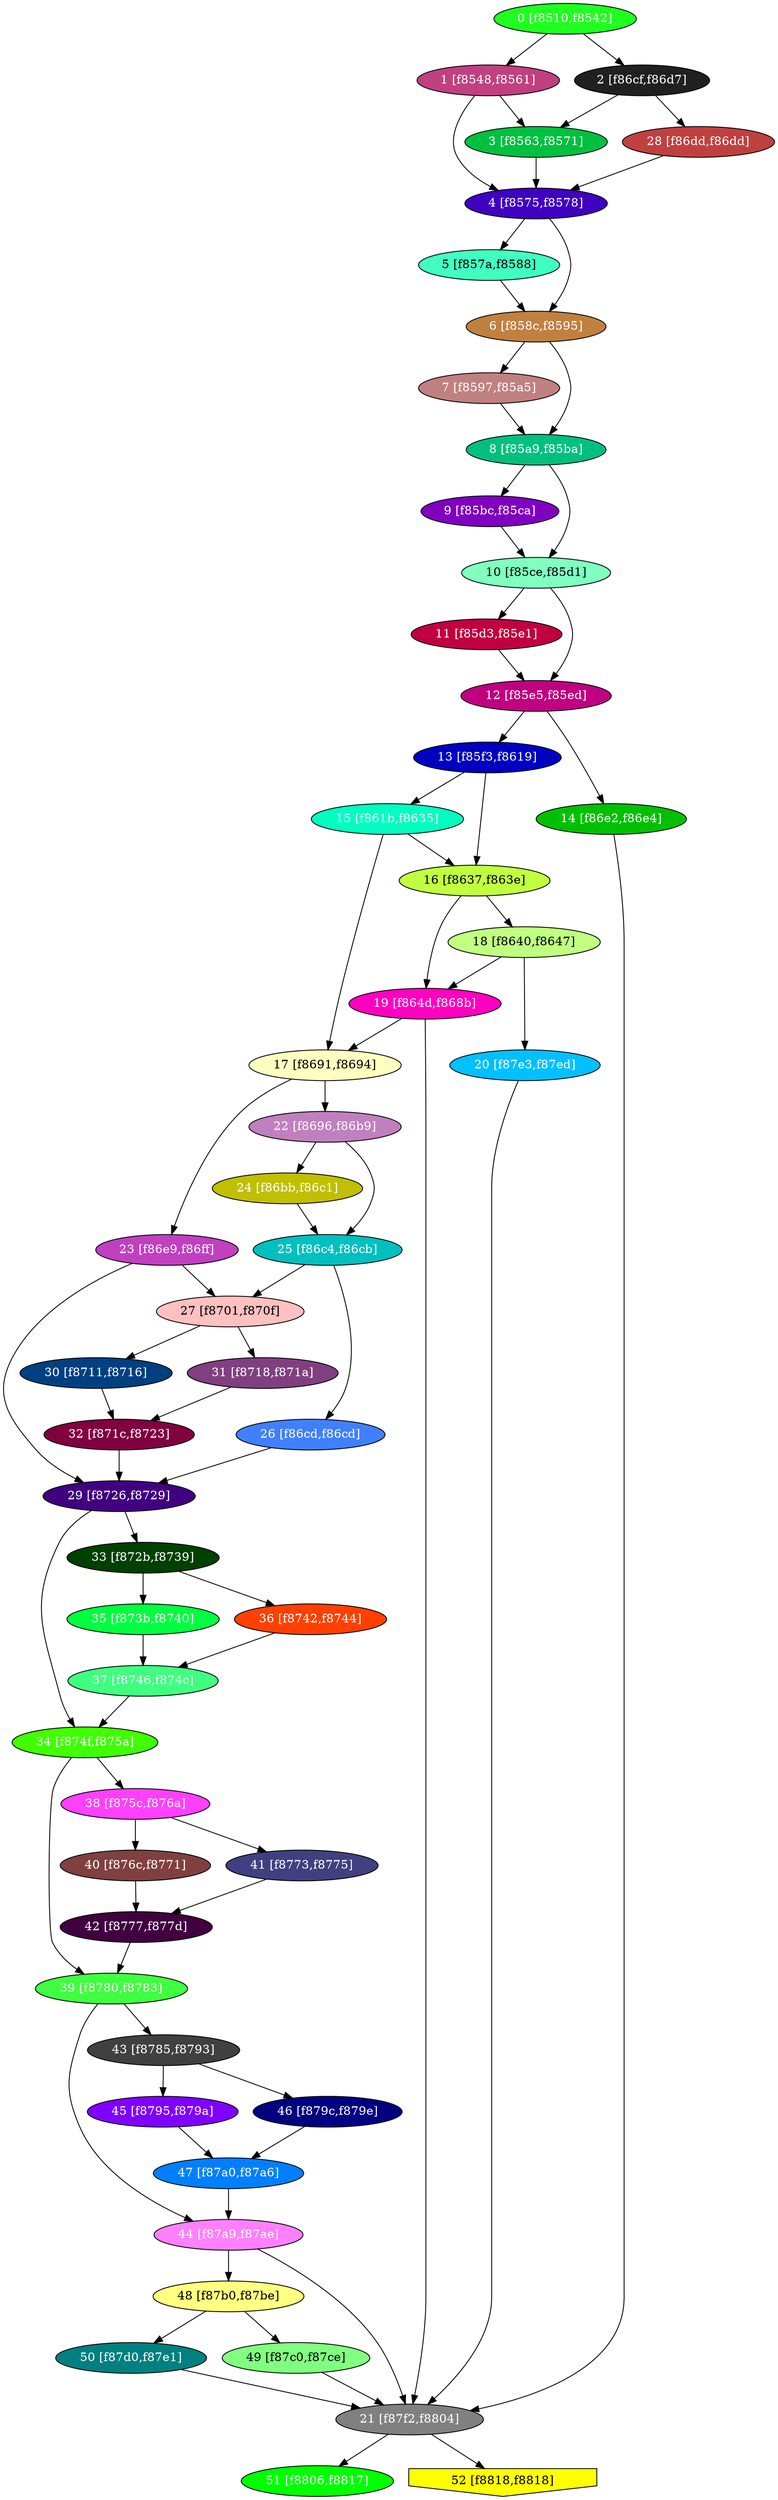 diGraph libnss3{
	libnss3_0  [style=filled fillcolor="#20FF20" fontcolor="#ffffff" shape=oval label="0 [f8510,f8542]"]
	libnss3_1  [style=filled fillcolor="#C04080" fontcolor="#ffffff" shape=oval label="1 [f8548,f8561]"]
	libnss3_2  [style=filled fillcolor="#202020" fontcolor="#ffffff" shape=oval label="2 [f86cf,f86d7]"]
	libnss3_3  [style=filled fillcolor="#00C040" fontcolor="#ffffff" shape=oval label="3 [f8563,f8571]"]
	libnss3_4  [style=filled fillcolor="#4000C0" fontcolor="#ffffff" shape=oval label="4 [f8575,f8578]"]
	libnss3_5  [style=filled fillcolor="#40FFC0" fontcolor="#000000" shape=oval label="5 [f857a,f8588]"]
	libnss3_6  [style=filled fillcolor="#C08040" fontcolor="#ffffff" shape=oval label="6 [f858c,f8595]"]
	libnss3_7  [style=filled fillcolor="#C08080" fontcolor="#ffffff" shape=oval label="7 [f8597,f85a5]"]
	libnss3_8  [style=filled fillcolor="#00C080" fontcolor="#ffffff" shape=oval label="8 [f85a9,f85ba]"]
	libnss3_9  [style=filled fillcolor="#8000C0" fontcolor="#ffffff" shape=oval label="9 [f85bc,f85ca]"]
	libnss3_a  [style=filled fillcolor="#80FFC0" fontcolor="#000000" shape=oval label="10 [f85ce,f85d1]"]
	libnss3_b  [style=filled fillcolor="#C00040" fontcolor="#ffffff" shape=oval label="11 [f85d3,f85e1]"]
	libnss3_c  [style=filled fillcolor="#C00080" fontcolor="#ffffff" shape=oval label="12 [f85e5,f85ed]"]
	libnss3_d  [style=filled fillcolor="#0000C0" fontcolor="#ffffff" shape=oval label="13 [f85f3,f8619]"]
	libnss3_e  [style=filled fillcolor="#00C000" fontcolor="#ffffff" shape=oval label="14 [f86e2,f86e4]"]
	libnss3_f  [style=filled fillcolor="#00FFC0" fontcolor="#ffffff" shape=oval label="15 [f861b,f8635]"]
	libnss3_10  [style=filled fillcolor="#C0FF40" fontcolor="#000000" shape=oval label="16 [f8637,f863e]"]
	libnss3_11  [style=filled fillcolor="#FFFFC0" fontcolor="#000000" shape=oval label="17 [f8691,f8694]"]
	libnss3_12  [style=filled fillcolor="#C0FF80" fontcolor="#000000" shape=oval label="18 [f8640,f8647]"]
	libnss3_13  [style=filled fillcolor="#FF00C0" fontcolor="#ffffff" shape=oval label="19 [f864d,f868b]"]
	libnss3_14  [style=filled fillcolor="#00C0FF" fontcolor="#ffffff" shape=oval label="20 [f87e3,f87ed]"]
	libnss3_15  [style=filled fillcolor="#808080" fontcolor="#ffffff" shape=oval label="21 [f87f2,f8804]"]
	libnss3_16  [style=filled fillcolor="#C080C0" fontcolor="#ffffff" shape=oval label="22 [f8696,f86b9]"]
	libnss3_17  [style=filled fillcolor="#C040C0" fontcolor="#ffffff" shape=oval label="23 [f86e9,f86ff]"]
	libnss3_18  [style=filled fillcolor="#C0C000" fontcolor="#ffffff" shape=oval label="24 [f86bb,f86c1]"]
	libnss3_19  [style=filled fillcolor="#00C0C0" fontcolor="#ffffff" shape=oval label="25 [f86c4,f86cb]"]
	libnss3_1a  [style=filled fillcolor="#4080FF" fontcolor="#ffffff" shape=oval label="26 [f86cd,f86cd]"]
	libnss3_1b  [style=filled fillcolor="#FFC0C0" fontcolor="#000000" shape=oval label="27 [f8701,f870f]"]
	libnss3_1c  [style=filled fillcolor="#C04040" fontcolor="#ffffff" shape=oval label="28 [f86dd,f86dd]"]
	libnss3_1d  [style=filled fillcolor="#400080" fontcolor="#ffffff" shape=oval label="29 [f8726,f8729]"]
	libnss3_1e  [style=filled fillcolor="#004080" fontcolor="#ffffff" shape=oval label="30 [f8711,f8716]"]
	libnss3_1f  [style=filled fillcolor="#804080" fontcolor="#ffffff" shape=oval label="31 [f8718,f871a]"]
	libnss3_20  [style=filled fillcolor="#800040" fontcolor="#ffffff" shape=oval label="32 [f871c,f8723]"]
	libnss3_21  [style=filled fillcolor="#004000" fontcolor="#ffffff" shape=oval label="33 [f872b,f8739]"]
	libnss3_22  [style=filled fillcolor="#40FF00" fontcolor="#ffffff" shape=oval label="34 [f874f,f875a]"]
	libnss3_23  [style=filled fillcolor="#00FF40" fontcolor="#ffffff" shape=oval label="35 [f873b,f8740]"]
	libnss3_24  [style=filled fillcolor="#FF4000" fontcolor="#ffffff" shape=oval label="36 [f8742,f8744]"]
	libnss3_25  [style=filled fillcolor="#40FF80" fontcolor="#ffffff" shape=oval label="37 [f8746,f874c]"]
	libnss3_26  [style=filled fillcolor="#FF40FF" fontcolor="#ffffff" shape=oval label="38 [f875c,f876a]"]
	libnss3_27  [style=filled fillcolor="#40FF40" fontcolor="#ffffff" shape=oval label="39 [f8780,f8783]"]
	libnss3_28  [style=filled fillcolor="#804040" fontcolor="#ffffff" shape=oval label="40 [f876c,f8771]"]
	libnss3_29  [style=filled fillcolor="#404080" fontcolor="#ffffff" shape=oval label="41 [f8773,f8775]"]
	libnss3_2a  [style=filled fillcolor="#400040" fontcolor="#ffffff" shape=oval label="42 [f8777,f877d]"]
	libnss3_2b  [style=filled fillcolor="#404040" fontcolor="#ffffff" shape=oval label="43 [f8785,f8793]"]
	libnss3_2c  [style=filled fillcolor="#FF80FF" fontcolor="#ffffff" shape=oval label="44 [f87a9,f87ae]"]
	libnss3_2d  [style=filled fillcolor="#8000FF" fontcolor="#ffffff" shape=oval label="45 [f8795,f879a]"]
	libnss3_2e  [style=filled fillcolor="#000080" fontcolor="#ffffff" shape=oval label="46 [f879c,f879e]"]
	libnss3_2f  [style=filled fillcolor="#0080FF" fontcolor="#ffffff" shape=oval label="47 [f87a0,f87a6]"]
	libnss3_30  [style=filled fillcolor="#FFFF80" fontcolor="#000000" shape=oval label="48 [f87b0,f87be]"]
	libnss3_31  [style=filled fillcolor="#80FF80" fontcolor="#000000" shape=oval label="49 [f87c0,f87ce]"]
	libnss3_32  [style=filled fillcolor="#008080" fontcolor="#ffffff" shape=oval label="50 [f87d0,f87e1]"]
	libnss3_33  [style=filled fillcolor="#00FF00" fontcolor="#ffffff" shape=oval label="51 [f8806,f8817]"]
	libnss3_34  [style=filled fillcolor="#FFFF00" fontcolor="#000000" shape=invhouse label="52 [f8818,f8818]"]

	libnss3_0 -> libnss3_1
	libnss3_0 -> libnss3_2
	libnss3_1 -> libnss3_3
	libnss3_1 -> libnss3_4
	libnss3_2 -> libnss3_3
	libnss3_2 -> libnss3_1c
	libnss3_3 -> libnss3_4
	libnss3_4 -> libnss3_5
	libnss3_4 -> libnss3_6
	libnss3_5 -> libnss3_6
	libnss3_6 -> libnss3_7
	libnss3_6 -> libnss3_8
	libnss3_7 -> libnss3_8
	libnss3_8 -> libnss3_9
	libnss3_8 -> libnss3_a
	libnss3_9 -> libnss3_a
	libnss3_a -> libnss3_b
	libnss3_a -> libnss3_c
	libnss3_b -> libnss3_c
	libnss3_c -> libnss3_d
	libnss3_c -> libnss3_e
	libnss3_d -> libnss3_f
	libnss3_d -> libnss3_10
	libnss3_e -> libnss3_15
	libnss3_f -> libnss3_10
	libnss3_f -> libnss3_11
	libnss3_10 -> libnss3_12
	libnss3_10 -> libnss3_13
	libnss3_11 -> libnss3_16
	libnss3_11 -> libnss3_17
	libnss3_12 -> libnss3_13
	libnss3_12 -> libnss3_14
	libnss3_13 -> libnss3_11
	libnss3_13 -> libnss3_15
	libnss3_14 -> libnss3_15
	libnss3_15 -> libnss3_33
	libnss3_15 -> libnss3_34
	libnss3_16 -> libnss3_18
	libnss3_16 -> libnss3_19
	libnss3_17 -> libnss3_1b
	libnss3_17 -> libnss3_1d
	libnss3_18 -> libnss3_19
	libnss3_19 -> libnss3_1a
	libnss3_19 -> libnss3_1b
	libnss3_1a -> libnss3_1d
	libnss3_1b -> libnss3_1e
	libnss3_1b -> libnss3_1f
	libnss3_1c -> libnss3_4
	libnss3_1d -> libnss3_21
	libnss3_1d -> libnss3_22
	libnss3_1e -> libnss3_20
	libnss3_1f -> libnss3_20
	libnss3_20 -> libnss3_1d
	libnss3_21 -> libnss3_23
	libnss3_21 -> libnss3_24
	libnss3_22 -> libnss3_26
	libnss3_22 -> libnss3_27
	libnss3_23 -> libnss3_25
	libnss3_24 -> libnss3_25
	libnss3_25 -> libnss3_22
	libnss3_26 -> libnss3_28
	libnss3_26 -> libnss3_29
	libnss3_27 -> libnss3_2b
	libnss3_27 -> libnss3_2c
	libnss3_28 -> libnss3_2a
	libnss3_29 -> libnss3_2a
	libnss3_2a -> libnss3_27
	libnss3_2b -> libnss3_2d
	libnss3_2b -> libnss3_2e
	libnss3_2c -> libnss3_15
	libnss3_2c -> libnss3_30
	libnss3_2d -> libnss3_2f
	libnss3_2e -> libnss3_2f
	libnss3_2f -> libnss3_2c
	libnss3_30 -> libnss3_31
	libnss3_30 -> libnss3_32
	libnss3_31 -> libnss3_15
	libnss3_32 -> libnss3_15
}